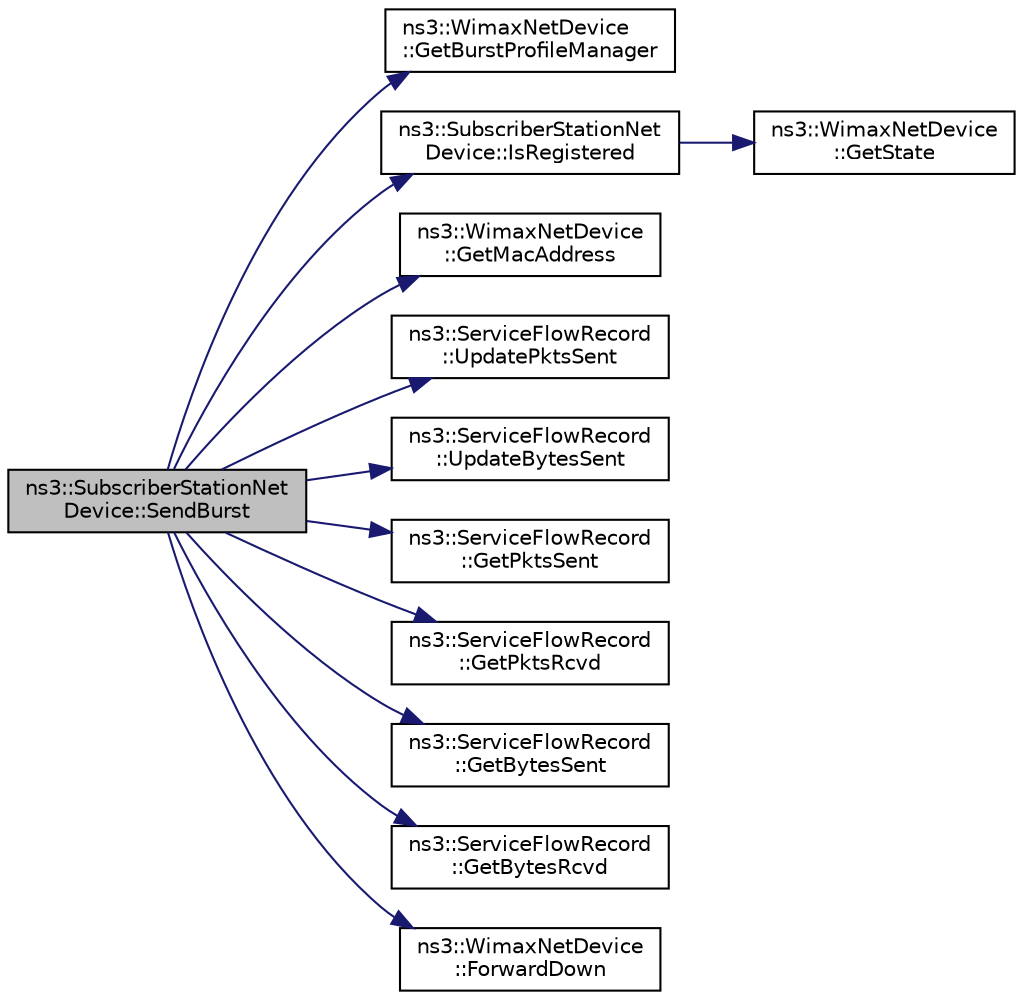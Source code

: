 digraph "ns3::SubscriberStationNetDevice::SendBurst"
{
  edge [fontname="Helvetica",fontsize="10",labelfontname="Helvetica",labelfontsize="10"];
  node [fontname="Helvetica",fontsize="10",shape=record];
  rankdir="LR";
  Node1 [label="ns3::SubscriberStationNet\lDevice::SendBurst",height=0.2,width=0.4,color="black", fillcolor="grey75", style="filled", fontcolor="black"];
  Node1 -> Node2 [color="midnightblue",fontsize="10",style="solid"];
  Node2 [label="ns3::WimaxNetDevice\l::GetBurstProfileManager",height=0.2,width=0.4,color="black", fillcolor="white", style="filled",URL="$dc/d52/classns3_1_1WimaxNetDevice.html#adc0798ce5d154658179fcecaf5bc602f"];
  Node1 -> Node3 [color="midnightblue",fontsize="10",style="solid"];
  Node3 [label="ns3::SubscriberStationNet\lDevice::IsRegistered",height=0.2,width=0.4,color="black", fillcolor="white", style="filled",URL="$d4/de5/classns3_1_1SubscriberStationNetDevice.html#ad88fedaf8b13d09d0c0d9aa0e52dc1b0"];
  Node3 -> Node4 [color="midnightblue",fontsize="10",style="solid"];
  Node4 [label="ns3::WimaxNetDevice\l::GetState",height=0.2,width=0.4,color="black", fillcolor="white", style="filled",URL="$dc/d52/classns3_1_1WimaxNetDevice.html#a4b7a2a630af23ac97b1012d5e5facc9f"];
  Node1 -> Node5 [color="midnightblue",fontsize="10",style="solid"];
  Node5 [label="ns3::WimaxNetDevice\l::GetMacAddress",height=0.2,width=0.4,color="black", fillcolor="white", style="filled",URL="$dc/d52/classns3_1_1WimaxNetDevice.html#aa02eb7f6de9c03f0b8f2e33e3c5b5559"];
  Node1 -> Node6 [color="midnightblue",fontsize="10",style="solid"];
  Node6 [label="ns3::ServiceFlowRecord\l::UpdatePktsSent",height=0.2,width=0.4,color="black", fillcolor="white", style="filled",URL="$d9/d39/classns3_1_1ServiceFlowRecord.html#a1f578adfc99f8841c3983675faf3e879",tooltip="update the number of sent packets by adding pktsSent "];
  Node1 -> Node7 [color="midnightblue",fontsize="10",style="solid"];
  Node7 [label="ns3::ServiceFlowRecord\l::UpdateBytesSent",height=0.2,width=0.4,color="black", fillcolor="white", style="filled",URL="$d9/d39/classns3_1_1ServiceFlowRecord.html#a3c0ec7f82731867f913b466441a9887e",tooltip="update the number of sent bytes by adding bytesSent "];
  Node1 -> Node8 [color="midnightblue",fontsize="10",style="solid"];
  Node8 [label="ns3::ServiceFlowRecord\l::GetPktsSent",height=0.2,width=0.4,color="black", fillcolor="white", style="filled",URL="$d9/d39/classns3_1_1ServiceFlowRecord.html#a7df0ac6d2909fe0cbc631ef1e7765e00"];
  Node1 -> Node9 [color="midnightblue",fontsize="10",style="solid"];
  Node9 [label="ns3::ServiceFlowRecord\l::GetPktsRcvd",height=0.2,width=0.4,color="black", fillcolor="white", style="filled",URL="$d9/d39/classns3_1_1ServiceFlowRecord.html#a531630dbfbf8d32d8385a879916f0915"];
  Node1 -> Node10 [color="midnightblue",fontsize="10",style="solid"];
  Node10 [label="ns3::ServiceFlowRecord\l::GetBytesSent",height=0.2,width=0.4,color="black", fillcolor="white", style="filled",URL="$d9/d39/classns3_1_1ServiceFlowRecord.html#a28271a95ad2bbead49edc7455140df9d"];
  Node1 -> Node11 [color="midnightblue",fontsize="10",style="solid"];
  Node11 [label="ns3::ServiceFlowRecord\l::GetBytesRcvd",height=0.2,width=0.4,color="black", fillcolor="white", style="filled",URL="$d9/d39/classns3_1_1ServiceFlowRecord.html#aafff618f633ae1e445f6d54a3b035ac6"];
  Node1 -> Node12 [color="midnightblue",fontsize="10",style="solid"];
  Node12 [label="ns3::WimaxNetDevice\l::ForwardDown",height=0.2,width=0.4,color="black", fillcolor="white", style="filled",URL="$dc/d52/classns3_1_1WimaxNetDevice.html#af484194cd18f49cb532794513636f2b9"];
}

